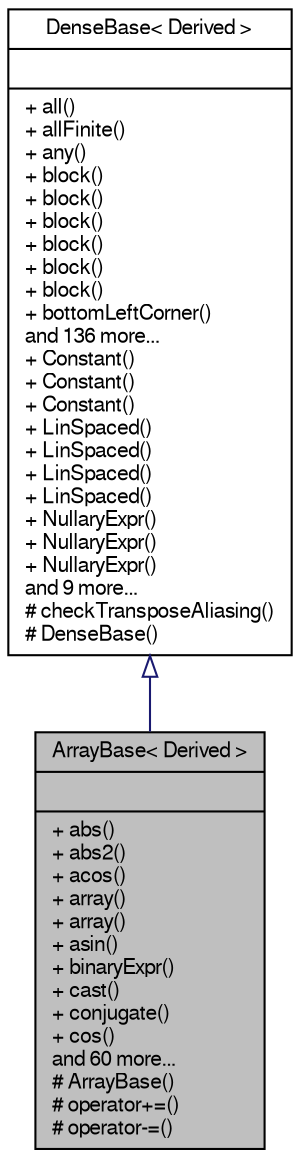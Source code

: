 digraph "ArrayBase&lt; Derived &gt;"
{
  edge [fontname="FreeSans",fontsize="10",labelfontname="FreeSans",labelfontsize="10"];
  node [fontname="FreeSans",fontsize="10",shape=record];
  Node1 [label="{ArrayBase\< Derived \>\n||+ abs()\l+ abs2()\l+ acos()\l+ array()\l+ array()\l+ asin()\l+ binaryExpr()\l+ cast()\l+ conjugate()\l+ cos()\land 60 more...\l# ArrayBase()\l# operator+=()\l# operator-=()\l}",height=0.2,width=0.4,color="black", fillcolor="grey75", style="filled" fontcolor="black"];
  Node2 -> Node1 [dir="back",color="midnightblue",fontsize="10",style="solid",arrowtail="onormal",fontname="FreeSans"];
  Node2 [label="{DenseBase\< Derived \>\n||+ all()\l+ allFinite()\l+ any()\l+ block()\l+ block()\l+ block()\l+ block()\l+ block()\l+ block()\l+ bottomLeftCorner()\land 136 more...\l+ Constant()\l+ Constant()\l+ Constant()\l+ LinSpaced()\l+ LinSpaced()\l+ LinSpaced()\l+ LinSpaced()\l+ NullaryExpr()\l+ NullaryExpr()\l+ NullaryExpr()\land 9 more...\l# checkTransposeAliasing()\l# DenseBase()\l}",height=0.2,width=0.4,color="black", fillcolor="white", style="filled",URL="$classEigen_1_1DenseBase.html",tooltip="Base class for all dense matrices, vectors, and arrays. "];
}
